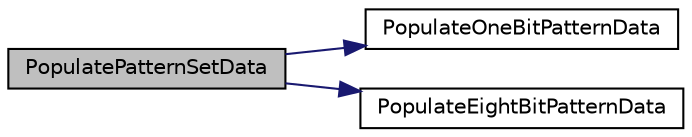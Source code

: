 digraph "PopulatePatternSetData"
{
 // INTERACTIVE_SVG=YES
  edge [fontname="Helvetica",fontsize="10",labelfontname="Helvetica",labelfontsize="10"];
  node [fontname="Helvetica",fontsize="10",shape=record];
  rankdir="LR";
  Node1 [label="PopulatePatternSetData",height=0.2,width=0.4,color="black", fillcolor="grey75", style="filled", fontcolor="black"];
  Node1 -> Node2 [color="midnightblue",fontsize="10",style="solid",fontname="Helvetica"];
  Node2 [label="PopulateOneBitPatternData",height=0.2,width=0.4,color="black", fillcolor="white", style="filled",URL="$dlpc347x__dual__samples_8c.html#a43bf72a7d099ff3059ede75dcc829b48"];
  Node1 -> Node3 [color="midnightblue",fontsize="10",style="solid",fontname="Helvetica"];
  Node3 [label="PopulateEightBitPatternData",height=0.2,width=0.4,color="black", fillcolor="white", style="filled",URL="$dlpc347x__dual__samples_8c.html#a2c159309fbdfafc6b9e839d3bb454095"];
}
